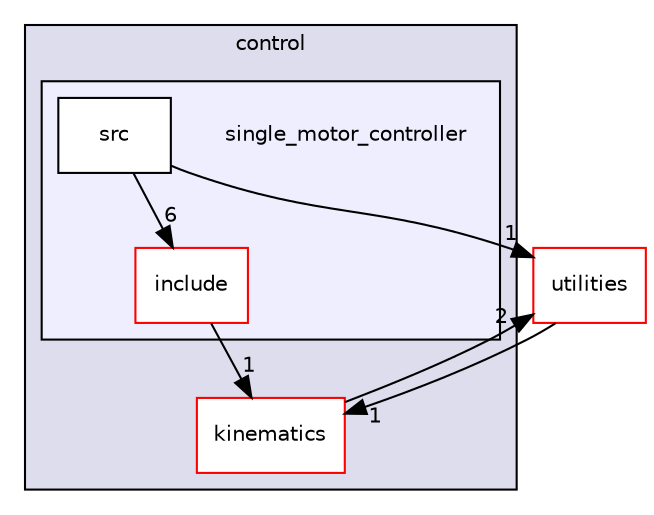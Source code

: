digraph "catkin_ws/src/control/single_motor_controller" {
  compound=true
  node [ fontsize="10", fontname="Helvetica"];
  edge [ labelfontsize="10", labelfontname="Helvetica"];
  subgraph clusterdir_d7dffebed82cce8cf49f9c429afefc35 {
    graph [ bgcolor="#ddddee", pencolor="black", label="control" fontname="Helvetica", fontsize="10", URL="dir_d7dffebed82cce8cf49f9c429afefc35.html"]
  dir_ec790efbf722e6db93e0634c133a57ed [shape=box label="kinematics" fillcolor="white" style="filled" color="red" URL="dir_ec790efbf722e6db93e0634c133a57ed.html"];
  subgraph clusterdir_c5f8920db8dd6d4e0b2040e1ba7758b1 {
    graph [ bgcolor="#eeeeff", pencolor="black", label="" URL="dir_c5f8920db8dd6d4e0b2040e1ba7758b1.html"];
    dir_c5f8920db8dd6d4e0b2040e1ba7758b1 [shape=plaintext label="single_motor_controller"];
  dir_9db427a186e850b48b8ffab00aeaa479 [shape=box label="include" fillcolor="white" style="filled" color="red" URL="dir_9db427a186e850b48b8ffab00aeaa479.html"];
  dir_93c6ca60a4c424021de6cfb55a6dadf0 [shape=box label="src" fillcolor="white" style="filled" URL="dir_93c6ca60a4c424021de6cfb55a6dadf0.html"];
  }
  }
  dir_ccddda87566ee263eec2f42a65371c71 [shape=box label="utilities" fillcolor="white" style="filled" color="red" URL="dir_ccddda87566ee263eec2f42a65371c71.html"];
  dir_ccddda87566ee263eec2f42a65371c71->dir_ec790efbf722e6db93e0634c133a57ed [headlabel="1", labeldistance=1.5 headhref="dir_000034_000010.html"];
  dir_ec790efbf722e6db93e0634c133a57ed->dir_ccddda87566ee263eec2f42a65371c71 [headlabel="2", labeldistance=1.5 headhref="dir_000010_000034.html"];
  dir_93c6ca60a4c424021de6cfb55a6dadf0->dir_9db427a186e850b48b8ffab00aeaa479 [headlabel="6", labeldistance=1.5 headhref="dir_000061_000059.html"];
  dir_93c6ca60a4c424021de6cfb55a6dadf0->dir_ccddda87566ee263eec2f42a65371c71 [headlabel="1", labeldistance=1.5 headhref="dir_000061_000034.html"];
  dir_9db427a186e850b48b8ffab00aeaa479->dir_ec790efbf722e6db93e0634c133a57ed [headlabel="1", labeldistance=1.5 headhref="dir_000059_000010.html"];
}
